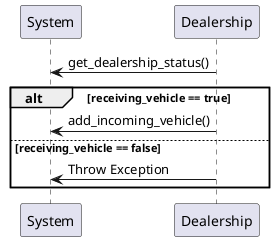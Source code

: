 @startuml


System <- Dealership: get_dealership_status()
    alt receiving_vehicle == true
        Dealership -> System: add_incoming_vehicle()

    else receiving_vehicle == false
        Dealership -> System: Throw Exception

    end



@enduml